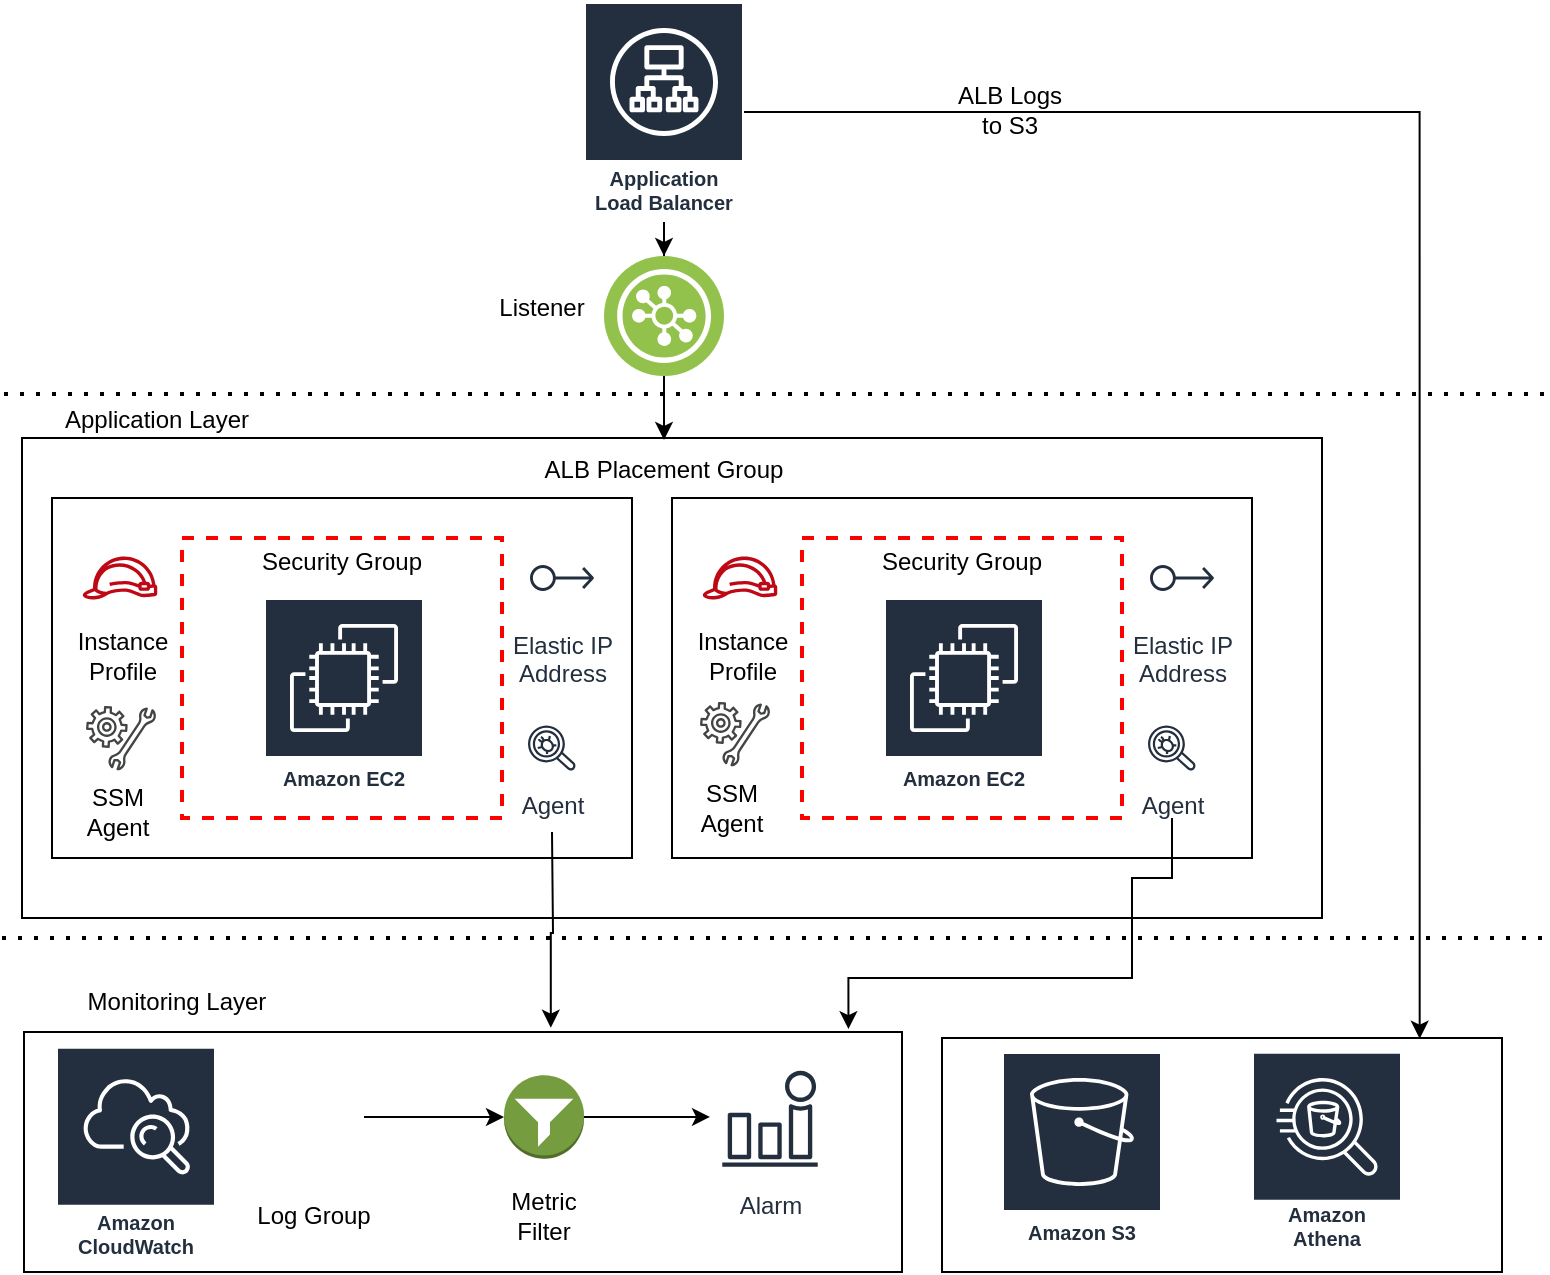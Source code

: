 <mxfile version="19.0.3" type="device"><diagram id="hwvqj3UVFmMKzCgcV-Od" name="Page-1"><mxGraphModel dx="1038" dy="1658" grid="1" gridSize="10" guides="1" tooltips="1" connect="1" arrows="1" fold="1" page="1" pageScale="1" pageWidth="827" pageHeight="1169" math="0" shadow="0"><root><mxCell id="0"/><mxCell id="1" parent="0"/><mxCell id="x1qz9Bo3oVxeKwnoc4tX-49" value="" style="rounded=0;whiteSpace=wrap;html=1;fillColor=none;" vertex="1" parent="1"><mxGeometry x="500" y="450" width="280" height="117" as="geometry"/></mxCell><mxCell id="x1qz9Bo3oVxeKwnoc4tX-64" value="" style="rounded=0;whiteSpace=wrap;html=1;fillColor=none;" vertex="1" parent="1"><mxGeometry x="40" y="150" width="650" height="240" as="geometry"/></mxCell><mxCell id="x1qz9Bo3oVxeKwnoc4tX-35" value="" style="rounded=0;whiteSpace=wrap;html=1;fillColor=none;" vertex="1" parent="1"><mxGeometry x="41" y="447" width="439" height="120" as="geometry"/></mxCell><mxCell id="x1qz9Bo3oVxeKwnoc4tX-20" value="" style="rounded=0;whiteSpace=wrap;html=1;fillColor=none;" vertex="1" parent="1"><mxGeometry x="365" y="180" width="290" height="180" as="geometry"/></mxCell><mxCell id="x1qz9Bo3oVxeKwnoc4tX-13" value="" style="rounded=0;whiteSpace=wrap;html=1;fillColor=none;" vertex="1" parent="1"><mxGeometry x="55" y="180" width="290" height="180" as="geometry"/></mxCell><mxCell id="x1qz9Bo3oVxeKwnoc4tX-63" value="" style="edgeStyle=orthogonalEdgeStyle;rounded=0;orthogonalLoop=1;jettySize=auto;html=1;" edge="1" parent="1" source="x1qz9Bo3oVxeKwnoc4tX-3" target="x1qz9Bo3oVxeKwnoc4tX-62"><mxGeometry relative="1" as="geometry"/></mxCell><mxCell id="x1qz9Bo3oVxeKwnoc4tX-72" value="" style="edgeStyle=orthogonalEdgeStyle;rounded=0;orthogonalLoop=1;jettySize=auto;html=1;entryX=0.853;entryY=0.003;entryDx=0;entryDy=0;entryPerimeter=0;" edge="1" parent="1" source="x1qz9Bo3oVxeKwnoc4tX-3" target="x1qz9Bo3oVxeKwnoc4tX-49"><mxGeometry relative="1" as="geometry"><mxPoint x="730" y="-14" as="targetPoint"/></mxGeometry></mxCell><mxCell id="x1qz9Bo3oVxeKwnoc4tX-3" value="Application Load Balancer" style="sketch=0;outlineConnect=0;fontColor=#232F3E;gradientColor=none;strokeColor=#ffffff;fillColor=#232F3E;dashed=0;verticalLabelPosition=middle;verticalAlign=bottom;align=center;html=1;whiteSpace=wrap;fontSize=10;fontStyle=1;spacing=3;shape=mxgraph.aws4.productIcon;prIcon=mxgraph.aws4.application_load_balancer;" vertex="1" parent="1"><mxGeometry x="321" y="-68" width="80" height="110" as="geometry"/></mxCell><mxCell id="x1qz9Bo3oVxeKwnoc4tX-7" value="Security Group" style="fontStyle=0;verticalAlign=top;align=center;spacingTop=-2;fillColor=none;rounded=0;whiteSpace=wrap;html=1;strokeColor=#FF0000;strokeWidth=2;dashed=1;container=1;collapsible=0;expand=0;recursiveResize=0;" vertex="1" parent="1"><mxGeometry x="120" y="200" width="160" height="140" as="geometry"/></mxCell><mxCell id="x1qz9Bo3oVxeKwnoc4tX-1" value="Amazon EC2" style="sketch=0;outlineConnect=0;fontColor=#232F3E;gradientColor=none;strokeColor=#ffffff;fillColor=#232F3E;dashed=0;verticalLabelPosition=middle;verticalAlign=bottom;align=center;html=1;whiteSpace=wrap;fontSize=10;fontStyle=1;spacing=3;shape=mxgraph.aws4.productIcon;prIcon=mxgraph.aws4.ec2;" vertex="1" parent="x1qz9Bo3oVxeKwnoc4tX-7"><mxGeometry x="41" y="30" width="80" height="100" as="geometry"/></mxCell><mxCell id="x1qz9Bo3oVxeKwnoc4tX-5" value="Elastic IP&#10;Address" style="sketch=0;outlineConnect=0;fontColor=#232F3E;gradientColor=none;strokeColor=#232F3E;fillColor=#ffffff;dashed=0;verticalLabelPosition=bottom;verticalAlign=top;align=center;html=1;fontSize=12;fontStyle=0;aspect=fixed;shape=mxgraph.aws4.resourceIcon;resIcon=mxgraph.aws4.elastic_ip_address;" vertex="1" parent="1"><mxGeometry x="290" y="200" width="40" height="40" as="geometry"/></mxCell><mxCell id="x1qz9Bo3oVxeKwnoc4tX-74" value="" style="edgeStyle=orthogonalEdgeStyle;rounded=0;orthogonalLoop=1;jettySize=auto;html=1;entryX=0.6;entryY=-0.018;entryDx=0;entryDy=0;entryPerimeter=0;" edge="1" parent="1" target="x1qz9Bo3oVxeKwnoc4tX-35"><mxGeometry relative="1" as="geometry"><mxPoint x="305" y="347" as="sourcePoint"/><mxPoint x="305" y="427" as="targetPoint"/></mxGeometry></mxCell><mxCell id="x1qz9Bo3oVxeKwnoc4tX-9" value="Agent" style="sketch=0;outlineConnect=0;fontColor=#232F3E;gradientColor=none;strokeColor=#232F3E;fillColor=#ffffff;dashed=0;verticalLabelPosition=bottom;verticalAlign=top;align=center;html=1;fontSize=12;fontStyle=0;aspect=fixed;shape=mxgraph.aws4.resourceIcon;resIcon=mxgraph.aws4.agent;" vertex="1" parent="1"><mxGeometry x="290" y="290" width="30" height="30" as="geometry"/></mxCell><mxCell id="x1qz9Bo3oVxeKwnoc4tX-11" value="" style="sketch=0;outlineConnect=0;fontColor=#232F3E;gradientColor=none;fillColor=#BF0816;strokeColor=none;dashed=0;verticalLabelPosition=bottom;verticalAlign=top;align=center;html=1;fontSize=12;fontStyle=0;aspect=fixed;pointerEvents=1;shape=mxgraph.aws4.role;" vertex="1" parent="1"><mxGeometry x="70" y="209.28" width="38" height="21.44" as="geometry"/></mxCell><mxCell id="x1qz9Bo3oVxeKwnoc4tX-12" value="Instance&lt;br&gt;Profile" style="text;html=1;align=center;verticalAlign=middle;resizable=0;points=[];autosize=1;strokeColor=none;fillColor=none;" vertex="1" parent="1"><mxGeometry x="60" y="244" width="60" height="30" as="geometry"/></mxCell><mxCell id="x1qz9Bo3oVxeKwnoc4tX-14" value="Security Group" style="fontStyle=0;verticalAlign=top;align=center;spacingTop=-2;fillColor=none;rounded=0;whiteSpace=wrap;html=1;strokeColor=#FF0000;strokeWidth=2;dashed=1;container=1;collapsible=0;expand=0;recursiveResize=0;" vertex="1" parent="1"><mxGeometry x="430" y="200" width="160" height="140" as="geometry"/></mxCell><mxCell id="x1qz9Bo3oVxeKwnoc4tX-15" value="Amazon EC2" style="sketch=0;outlineConnect=0;fontColor=#232F3E;gradientColor=none;strokeColor=#ffffff;fillColor=#232F3E;dashed=0;verticalLabelPosition=middle;verticalAlign=bottom;align=center;html=1;whiteSpace=wrap;fontSize=10;fontStyle=1;spacing=3;shape=mxgraph.aws4.productIcon;prIcon=mxgraph.aws4.ec2;" vertex="1" parent="x1qz9Bo3oVxeKwnoc4tX-14"><mxGeometry x="41" y="30" width="80" height="100" as="geometry"/></mxCell><mxCell id="x1qz9Bo3oVxeKwnoc4tX-16" value="Elastic IP&#10;Address" style="sketch=0;outlineConnect=0;fontColor=#232F3E;gradientColor=none;strokeColor=#232F3E;fillColor=#ffffff;dashed=0;verticalLabelPosition=bottom;verticalAlign=top;align=center;html=1;fontSize=12;fontStyle=0;aspect=fixed;shape=mxgraph.aws4.resourceIcon;resIcon=mxgraph.aws4.elastic_ip_address;" vertex="1" parent="1"><mxGeometry x="600" y="200" width="40" height="40" as="geometry"/></mxCell><mxCell id="x1qz9Bo3oVxeKwnoc4tX-38" value="" style="edgeStyle=orthogonalEdgeStyle;rounded=0;orthogonalLoop=1;jettySize=auto;html=1;entryX=0.939;entryY=-0.012;entryDx=0;entryDy=0;entryPerimeter=0;" edge="1" parent="1" target="x1qz9Bo3oVxeKwnoc4tX-35"><mxGeometry relative="1" as="geometry"><mxPoint x="615" y="340" as="sourcePoint"/><mxPoint x="615" y="433" as="targetPoint"/><Array as="points"><mxPoint x="615" y="370"/><mxPoint x="595" y="370"/><mxPoint x="595" y="420"/><mxPoint x="453" y="420"/></Array></mxGeometry></mxCell><mxCell id="x1qz9Bo3oVxeKwnoc4tX-17" value="Agent" style="sketch=0;outlineConnect=0;fontColor=#232F3E;gradientColor=none;strokeColor=#232F3E;fillColor=#ffffff;dashed=0;verticalLabelPosition=bottom;verticalAlign=top;align=center;html=1;fontSize=12;fontStyle=0;aspect=fixed;shape=mxgraph.aws4.resourceIcon;resIcon=mxgraph.aws4.agent;" vertex="1" parent="1"><mxGeometry x="600" y="290" width="30" height="30" as="geometry"/></mxCell><mxCell id="x1qz9Bo3oVxeKwnoc4tX-18" value="" style="sketch=0;outlineConnect=0;fontColor=#232F3E;gradientColor=none;fillColor=#BF0816;strokeColor=none;dashed=0;verticalLabelPosition=bottom;verticalAlign=top;align=center;html=1;fontSize=12;fontStyle=0;aspect=fixed;pointerEvents=1;shape=mxgraph.aws4.role;" vertex="1" parent="1"><mxGeometry x="380" y="209.28" width="38" height="21.44" as="geometry"/></mxCell><mxCell id="x1qz9Bo3oVxeKwnoc4tX-19" value="Instance&lt;br&gt;Profile" style="text;html=1;align=center;verticalAlign=middle;resizable=0;points=[];autosize=1;strokeColor=none;fillColor=none;" vertex="1" parent="1"><mxGeometry x="370" y="244" width="60" height="30" as="geometry"/></mxCell><mxCell id="x1qz9Bo3oVxeKwnoc4tX-21" value="Amazon CloudWatch" style="sketch=0;outlineConnect=0;fontColor=#232F3E;gradientColor=none;strokeColor=#ffffff;fillColor=#232F3E;dashed=0;verticalLabelPosition=middle;verticalAlign=bottom;align=center;html=1;whiteSpace=wrap;fontSize=10;fontStyle=1;spacing=3;shape=mxgraph.aws4.productIcon;prIcon=mxgraph.aws4.cloudwatch;" vertex="1" parent="1"><mxGeometry x="57" y="454.43" width="80" height="110" as="geometry"/></mxCell><mxCell id="x1qz9Bo3oVxeKwnoc4tX-28" value="Alarm" style="sketch=0;outlineConnect=0;fontColor=#232F3E;gradientColor=none;strokeColor=#232F3E;fillColor=#ffffff;dashed=0;verticalLabelPosition=bottom;verticalAlign=top;align=center;html=1;fontSize=12;fontStyle=0;aspect=fixed;shape=mxgraph.aws4.resourceIcon;resIcon=mxgraph.aws4.alarm;" vertex="1" parent="1"><mxGeometry x="384" y="460.43" width="60" height="60" as="geometry"/></mxCell><mxCell id="x1qz9Bo3oVxeKwnoc4tX-43" value="" style="edgeStyle=orthogonalEdgeStyle;rounded=0;orthogonalLoop=1;jettySize=auto;html=1;" edge="1" parent="1" source="x1qz9Bo3oVxeKwnoc4tX-32" target="x1qz9Bo3oVxeKwnoc4tX-28"><mxGeometry relative="1" as="geometry"><Array as="points"><mxPoint x="370" y="490"/><mxPoint x="370" y="490"/></Array></mxGeometry></mxCell><mxCell id="x1qz9Bo3oVxeKwnoc4tX-32" value="" style="outlineConnect=0;dashed=0;verticalLabelPosition=bottom;verticalAlign=top;align=center;html=1;shape=mxgraph.aws3.filtering_rule;fillColor=#759C3E;gradientColor=none;" vertex="1" parent="1"><mxGeometry x="281" y="468.63" width="40" height="41.74" as="geometry"/></mxCell><mxCell id="x1qz9Bo3oVxeKwnoc4tX-42" value="" style="edgeStyle=orthogonalEdgeStyle;rounded=0;orthogonalLoop=1;jettySize=auto;html=1;entryX=0;entryY=0.5;entryDx=0;entryDy=0;entryPerimeter=0;" edge="1" parent="1" source="x1qz9Bo3oVxeKwnoc4tX-34" target="x1qz9Bo3oVxeKwnoc4tX-32"><mxGeometry relative="1" as="geometry"><Array as="points"/></mxGeometry></mxCell><mxCell id="x1qz9Bo3oVxeKwnoc4tX-34" value="" style="shape=image;html=1;verticalAlign=top;verticalLabelPosition=bottom;labelBackgroundColor=#ffffff;imageAspect=0;aspect=fixed;image=https://cdn0.iconfinder.com/data/icons/eon-social-media-contact-info-2/32/trello_collaboration_group-128.png;fillColor=none;" vertex="1" parent="1"><mxGeometry x="160" y="464" width="51" height="51" as="geometry"/></mxCell><mxCell id="x1qz9Bo3oVxeKwnoc4tX-40" value="Log Group" style="text;html=1;strokeColor=none;fillColor=none;align=center;verticalAlign=middle;whiteSpace=wrap;rounded=0;" vertex="1" parent="1"><mxGeometry x="155.5" y="524" width="60" height="30" as="geometry"/></mxCell><mxCell id="x1qz9Bo3oVxeKwnoc4tX-41" value="Metric Filter" style="text;html=1;strokeColor=none;fillColor=none;align=center;verticalAlign=middle;whiteSpace=wrap;rounded=0;" vertex="1" parent="1"><mxGeometry x="271" y="524" width="60" height="30" as="geometry"/></mxCell><mxCell id="x1qz9Bo3oVxeKwnoc4tX-48" value="Amazon S3" style="sketch=0;outlineConnect=0;fontColor=#232F3E;gradientColor=none;strokeColor=#ffffff;fillColor=#232F3E;dashed=0;verticalLabelPosition=middle;verticalAlign=bottom;align=center;html=1;whiteSpace=wrap;fontSize=10;fontStyle=1;spacing=3;shape=mxgraph.aws4.productIcon;prIcon=mxgraph.aws4.s3;" vertex="1" parent="1"><mxGeometry x="530" y="457" width="80" height="100" as="geometry"/></mxCell><mxCell id="x1qz9Bo3oVxeKwnoc4tX-52" value="" style="endArrow=none;dashed=1;html=1;dashPattern=1 3;strokeWidth=2;rounded=0;" edge="1" parent="1"><mxGeometry width="50" height="50" relative="1" as="geometry"><mxPoint x="30" y="400" as="sourcePoint"/><mxPoint x="800" y="400" as="targetPoint"/></mxGeometry></mxCell><mxCell id="x1qz9Bo3oVxeKwnoc4tX-54" value="Monitoring Layer" style="text;html=1;strokeColor=none;fillColor=none;align=center;verticalAlign=middle;whiteSpace=wrap;rounded=0;" vertex="1" parent="1"><mxGeometry x="40" y="417" width="155" height="30" as="geometry"/></mxCell><mxCell id="x1qz9Bo3oVxeKwnoc4tX-55" value="" style="endArrow=none;dashed=1;html=1;dashPattern=1 3;strokeWidth=2;rounded=0;" edge="1" parent="1"><mxGeometry width="50" height="50" relative="1" as="geometry"><mxPoint x="31" y="128" as="sourcePoint"/><mxPoint x="801" y="128" as="targetPoint"/></mxGeometry></mxCell><mxCell id="x1qz9Bo3oVxeKwnoc4tX-56" value="Application Layer" style="text;html=1;strokeColor=none;fillColor=none;align=center;verticalAlign=middle;whiteSpace=wrap;rounded=0;" vertex="1" parent="1"><mxGeometry x="30" y="126" width="155" height="30" as="geometry"/></mxCell><mxCell id="x1qz9Bo3oVxeKwnoc4tX-57" value="ALB Logs to S3" style="text;html=1;strokeColor=none;fillColor=none;align=center;verticalAlign=middle;whiteSpace=wrap;rounded=0;" vertex="1" parent="1"><mxGeometry x="504" y="-29" width="60" height="30" as="geometry"/></mxCell><mxCell id="x1qz9Bo3oVxeKwnoc4tX-58" value="" style="sketch=0;pointerEvents=1;shadow=0;dashed=0;html=1;strokeColor=none;fillColor=#434445;aspect=fixed;labelPosition=center;verticalLabelPosition=bottom;verticalAlign=top;align=center;outlineConnect=0;shape=mxgraph.vvd.guest_agent_customization;" vertex="1" parent="1"><mxGeometry x="379" y="282" width="35" height="32.2" as="geometry"/></mxCell><mxCell id="x1qz9Bo3oVxeKwnoc4tX-59" value="SSM Agent" style="text;html=1;strokeColor=none;fillColor=none;align=center;verticalAlign=middle;whiteSpace=wrap;rounded=0;" vertex="1" parent="1"><mxGeometry x="365" y="320" width="60" height="30" as="geometry"/></mxCell><mxCell id="x1qz9Bo3oVxeKwnoc4tX-60" value="" style="sketch=0;pointerEvents=1;shadow=0;dashed=0;html=1;strokeColor=none;fillColor=#434445;aspect=fixed;labelPosition=center;verticalLabelPosition=bottom;verticalAlign=top;align=center;outlineConnect=0;shape=mxgraph.vvd.guest_agent_customization;" vertex="1" parent="1"><mxGeometry x="72" y="284" width="35" height="32.2" as="geometry"/></mxCell><mxCell id="x1qz9Bo3oVxeKwnoc4tX-61" value="SSM Agent" style="text;html=1;strokeColor=none;fillColor=none;align=center;verticalAlign=middle;whiteSpace=wrap;rounded=0;" vertex="1" parent="1"><mxGeometry x="58" y="322" width="60" height="30" as="geometry"/></mxCell><mxCell id="x1qz9Bo3oVxeKwnoc4tX-67" value="" style="edgeStyle=orthogonalEdgeStyle;rounded=0;orthogonalLoop=1;jettySize=auto;html=1;" edge="1" parent="1" source="x1qz9Bo3oVxeKwnoc4tX-62" target="x1qz9Bo3oVxeKwnoc4tX-65"><mxGeometry relative="1" as="geometry"/></mxCell><mxCell id="x1qz9Bo3oVxeKwnoc4tX-62" value="" style="aspect=fixed;perimeter=ellipsePerimeter;html=1;align=center;shadow=0;dashed=0;fontColor=#4277BB;labelBackgroundColor=#ffffff;fontSize=12;spacingTop=3;image;image=img/lib/ibm/vpc/LoadBalancerListener.svg;fillColor=none;" vertex="1" parent="1"><mxGeometry x="331" y="59" width="60" height="60" as="geometry"/></mxCell><mxCell id="x1qz9Bo3oVxeKwnoc4tX-65" value="ALB Placement Group" style="text;html=1;strokeColor=none;fillColor=none;align=center;verticalAlign=middle;whiteSpace=wrap;rounded=0;" vertex="1" parent="1"><mxGeometry x="292" y="151" width="138" height="30" as="geometry"/></mxCell><mxCell id="x1qz9Bo3oVxeKwnoc4tX-68" value="Listener" style="text;html=1;strokeColor=none;fillColor=none;align=center;verticalAlign=middle;whiteSpace=wrap;rounded=0;" vertex="1" parent="1"><mxGeometry x="270" y="70" width="60" height="30" as="geometry"/></mxCell><mxCell id="x1qz9Bo3oVxeKwnoc4tX-71" value="Amazon Athena" style="sketch=0;outlineConnect=0;fontColor=#232F3E;gradientColor=none;strokeColor=#ffffff;fillColor=#232F3E;dashed=0;verticalLabelPosition=middle;verticalAlign=bottom;align=center;html=1;whiteSpace=wrap;fontSize=10;fontStyle=1;spacing=3;shape=mxgraph.aws4.productIcon;prIcon=mxgraph.aws4.athena;" vertex="1" parent="1"><mxGeometry x="655" y="456.93" width="75" height="103.13" as="geometry"/></mxCell></root></mxGraphModel></diagram></mxfile>